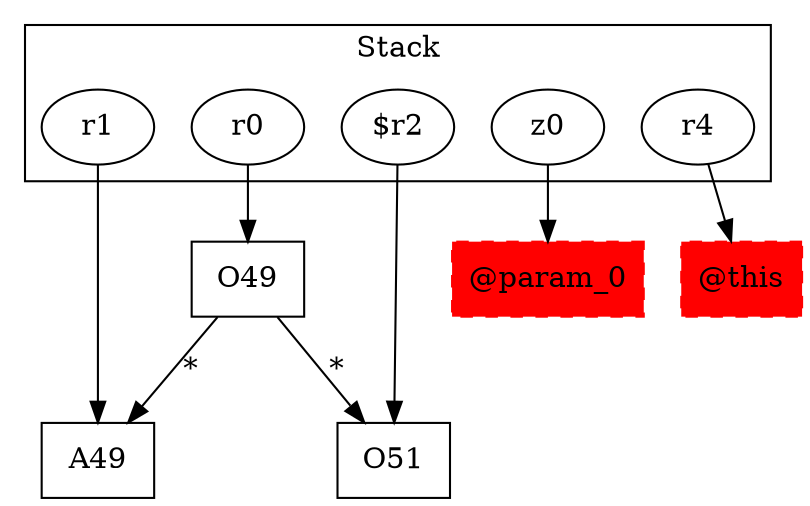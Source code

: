 digraph sample {
  rankDir="LR";
  subgraph cluster_0 {
    label="Stack"
    "r1"; "$r2"; "r0"; "z0"; "r4"; 
  }
  "r1" -> { A49[shape=box]};
  "$r2" -> { O51[shape=box]};
  "r0" -> { O49[shape=box]};
  "z0" -> { "@param_0"[shape=box]};
  "r4" -> { "@this"[shape=box]};
  O49 -> A49[label="*", weight="0.2"]
  O49 -> O51[label="*", weight="0.2"]
  "@this"[shape=box, style="filled,dashed"];
  "@param_0"[shape=box, style="filled,dashed"];
  "@this"[color="red"];
  "@param_0"[color="red"];
}
